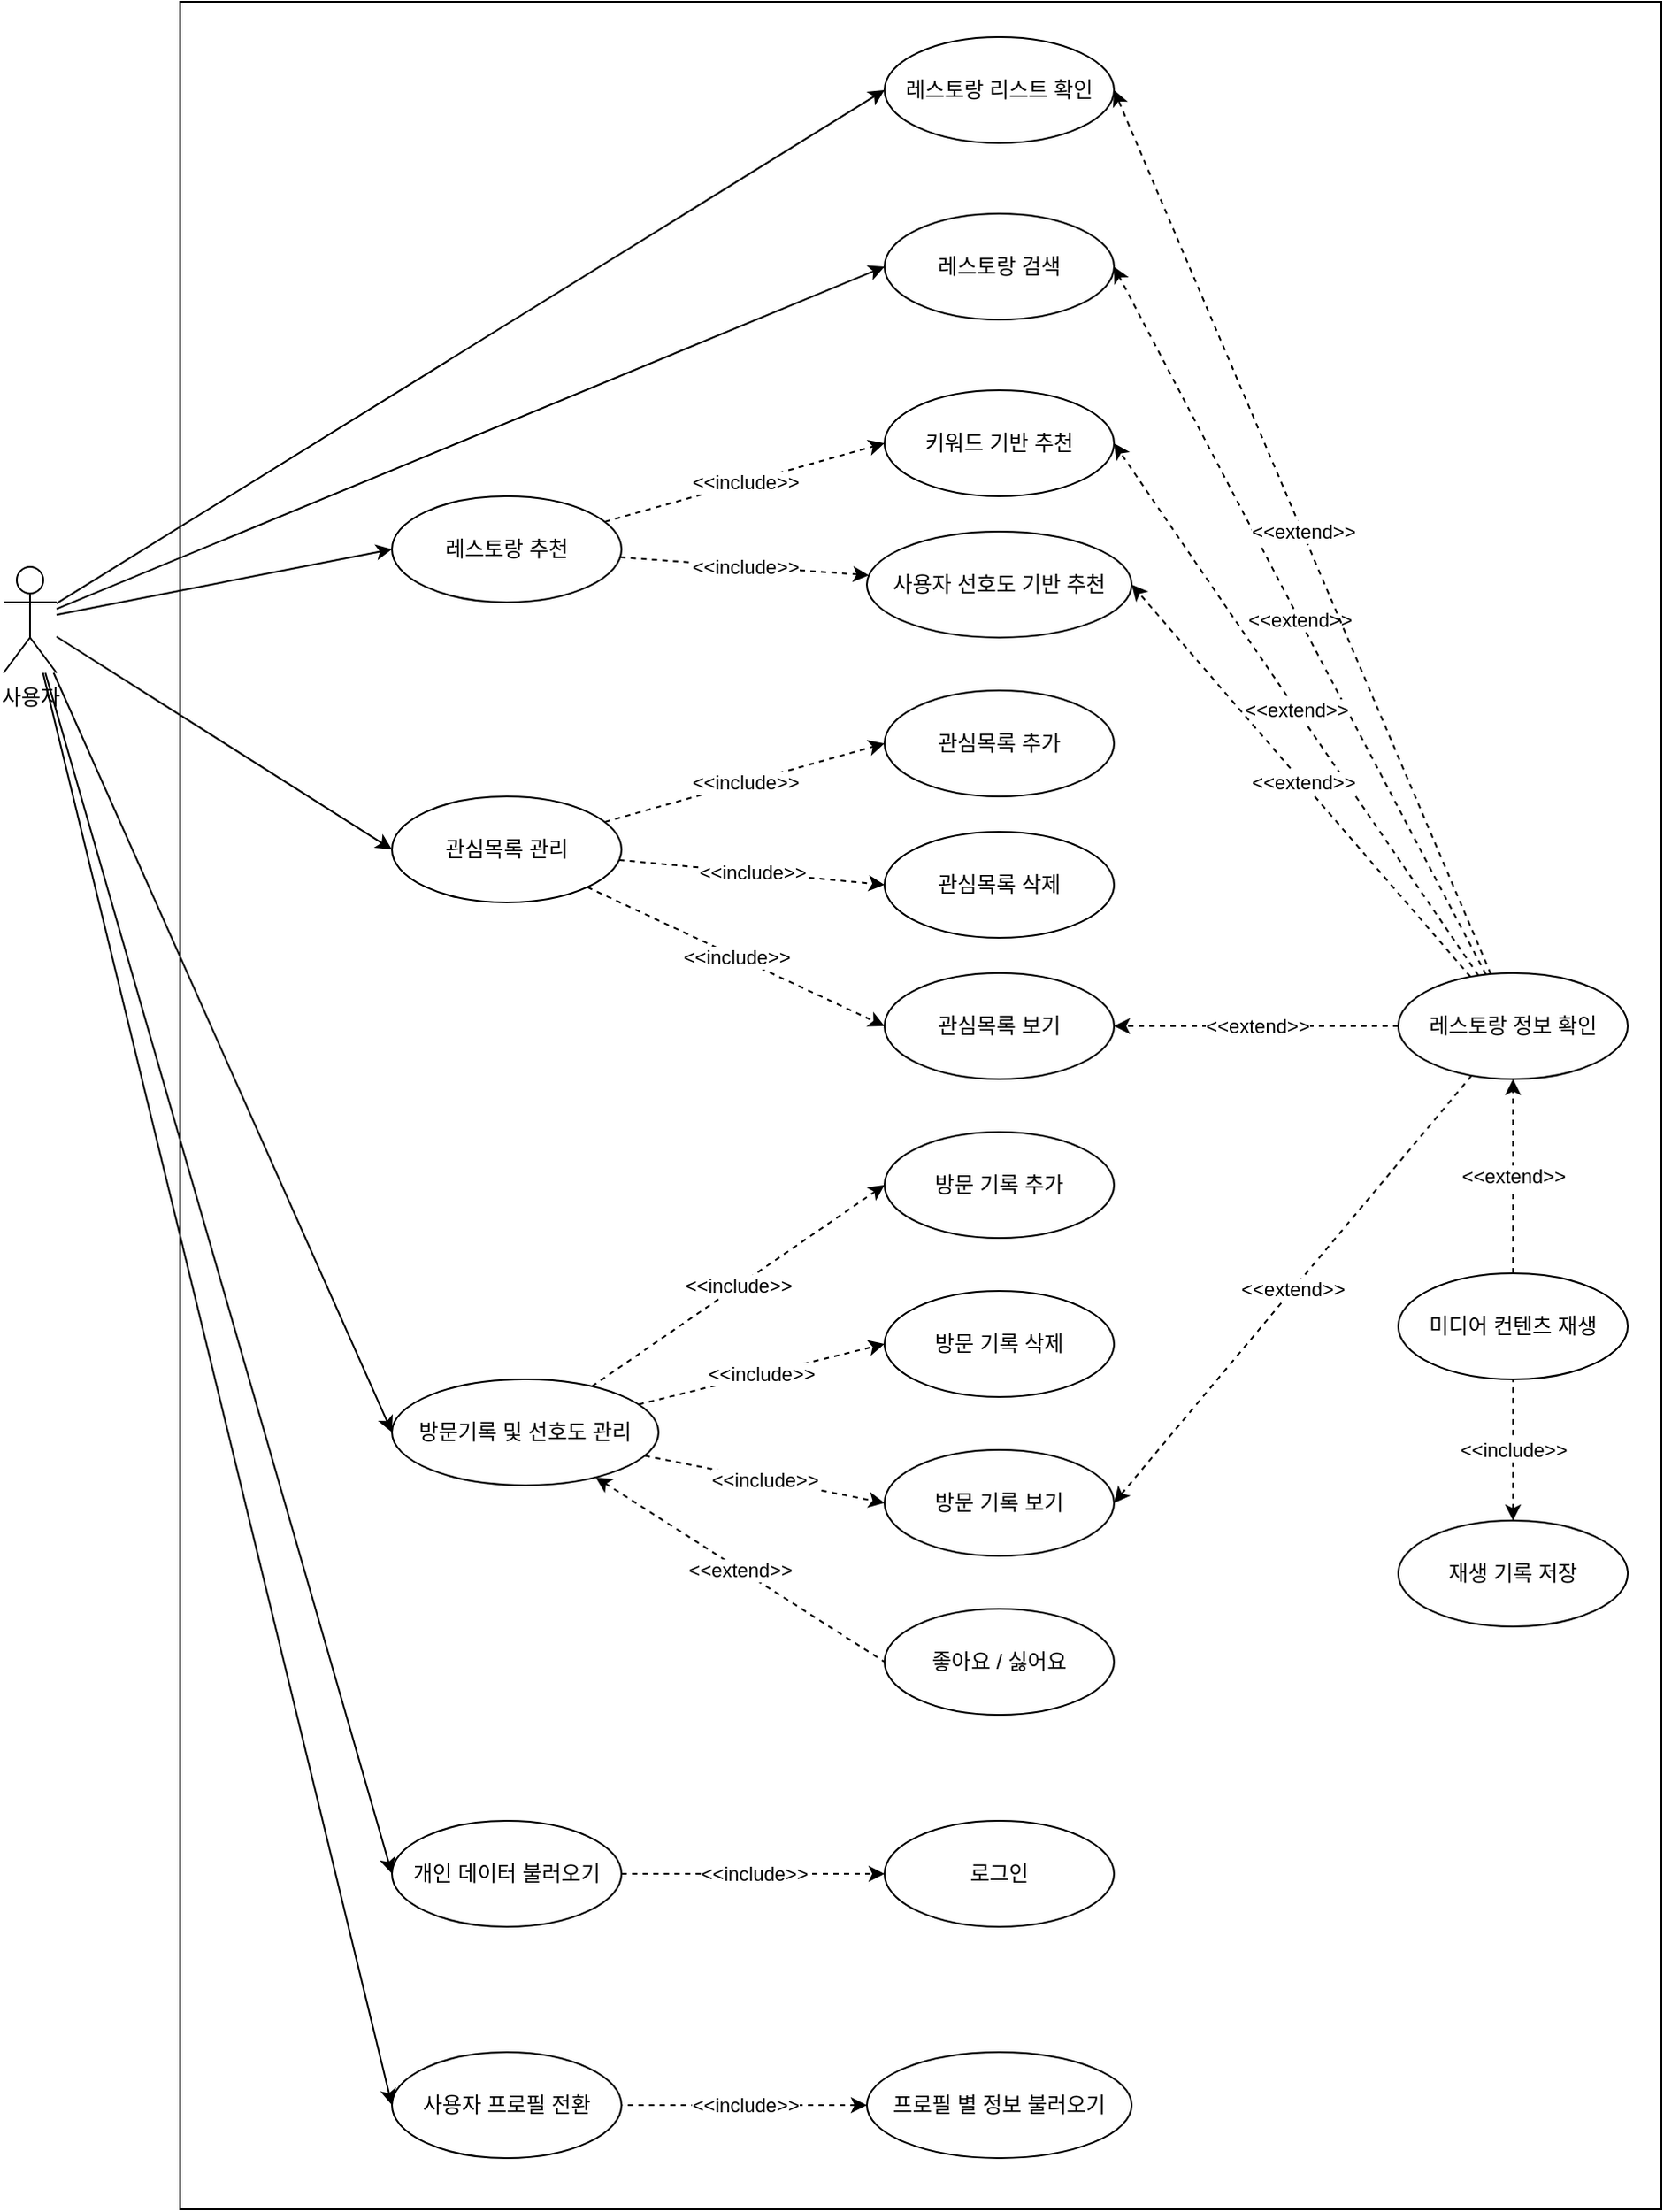 <mxfile version="24.8.3">
  <diagram name="페이지-1" id="tYAYw7bZhUkZVnhBotZr">
    <mxGraphModel dx="2963" dy="1629" grid="1" gridSize="10" guides="1" tooltips="1" connect="1" arrows="1" fold="1" page="1" pageScale="1" pageWidth="827" pageHeight="1169" math="0" shadow="0">
      <root>
        <mxCell id="0" />
        <mxCell id="1" parent="0" />
        <mxCell id="xM9EX0mC2QQyahu_kBzQ-100" value="" style="rounded=0;whiteSpace=wrap;html=1;" vertex="1" parent="1">
          <mxGeometry x="111" y="10" width="839" height="1250" as="geometry" />
        </mxCell>
        <mxCell id="xM9EX0mC2QQyahu_kBzQ-1" value="레스토랑 검색" style="ellipse;whiteSpace=wrap;html=1;" vertex="1" parent="1">
          <mxGeometry x="510" y="130" width="130" height="60" as="geometry" />
        </mxCell>
        <mxCell id="xM9EX0mC2QQyahu_kBzQ-2" value="레스토랑 리스트 확인" style="ellipse;whiteSpace=wrap;html=1;" vertex="1" parent="1">
          <mxGeometry x="510" y="30" width="130" height="60" as="geometry" />
        </mxCell>
        <mxCell id="xM9EX0mC2QQyahu_kBzQ-72" value="&amp;lt;&amp;lt;extend&amp;gt;&amp;gt;" style="rounded=0;orthogonalLoop=1;jettySize=auto;html=1;entryX=1;entryY=0.5;entryDx=0;entryDy=0;dashed=1;" edge="1" parent="1" source="xM9EX0mC2QQyahu_kBzQ-3" target="xM9EX0mC2QQyahu_kBzQ-35">
          <mxGeometry relative="1" as="geometry" />
        </mxCell>
        <mxCell id="xM9EX0mC2QQyahu_kBzQ-73" value="&amp;lt;&amp;lt;extend&amp;gt;&amp;gt;" style="rounded=0;orthogonalLoop=1;jettySize=auto;html=1;entryX=1;entryY=0.5;entryDx=0;entryDy=0;dashed=1;" edge="1" parent="1" source="xM9EX0mC2QQyahu_kBzQ-3" target="xM9EX0mC2QQyahu_kBzQ-1">
          <mxGeometry relative="1" as="geometry" />
        </mxCell>
        <mxCell id="xM9EX0mC2QQyahu_kBzQ-74" value="&amp;lt;&amp;lt;extend&amp;gt;&amp;gt;" style="rounded=0;orthogonalLoop=1;jettySize=auto;html=1;entryX=1;entryY=0.5;entryDx=0;entryDy=0;dashed=1;" edge="1" parent="1" source="xM9EX0mC2QQyahu_kBzQ-3" target="xM9EX0mC2QQyahu_kBzQ-4">
          <mxGeometry relative="1" as="geometry" />
        </mxCell>
        <mxCell id="xM9EX0mC2QQyahu_kBzQ-75" style="rounded=0;orthogonalLoop=1;jettySize=auto;html=1;entryX=1;entryY=0.5;entryDx=0;entryDy=0;dashed=1;" edge="1" parent="1" source="xM9EX0mC2QQyahu_kBzQ-3" target="xM9EX0mC2QQyahu_kBzQ-19">
          <mxGeometry relative="1" as="geometry" />
        </mxCell>
        <mxCell id="xM9EX0mC2QQyahu_kBzQ-76" value="&amp;lt;&amp;lt;extend&amp;gt;&amp;gt;" style="edgeLabel;html=1;align=center;verticalAlign=middle;resizable=0;points=[];" vertex="1" connectable="0" parent="xM9EX0mC2QQyahu_kBzQ-75">
          <mxGeometry x="-0.006" relative="1" as="geometry">
            <mxPoint as="offset" />
          </mxGeometry>
        </mxCell>
        <mxCell id="xM9EX0mC2QQyahu_kBzQ-77" value="&amp;lt;&amp;lt;extend&amp;gt;&amp;gt;" style="edgeStyle=orthogonalEdgeStyle;rounded=0;orthogonalLoop=1;jettySize=auto;html=1;entryX=1;entryY=0.5;entryDx=0;entryDy=0;dashed=1;" edge="1" parent="1" source="xM9EX0mC2QQyahu_kBzQ-3" target="xM9EX0mC2QQyahu_kBzQ-12">
          <mxGeometry relative="1" as="geometry" />
        </mxCell>
        <mxCell id="xM9EX0mC2QQyahu_kBzQ-78" value="&amp;lt;&amp;lt;extend&amp;gt;&amp;gt;" style="rounded=0;orthogonalLoop=1;jettySize=auto;html=1;entryX=1;entryY=0.5;entryDx=0;entryDy=0;dashed=1;" edge="1" parent="1" source="xM9EX0mC2QQyahu_kBzQ-3" target="xM9EX0mC2QQyahu_kBzQ-2">
          <mxGeometry relative="1" as="geometry" />
        </mxCell>
        <mxCell id="xM9EX0mC2QQyahu_kBzQ-3" value="레스토랑 정보 확인" style="ellipse;whiteSpace=wrap;html=1;" vertex="1" parent="1">
          <mxGeometry x="801" y="560" width="130" height="60" as="geometry" />
        </mxCell>
        <mxCell id="xM9EX0mC2QQyahu_kBzQ-4" value="키워드 기반 추천" style="ellipse;whiteSpace=wrap;html=1;" vertex="1" parent="1">
          <mxGeometry x="510" y="230" width="130" height="60" as="geometry" />
        </mxCell>
        <mxCell id="xM9EX0mC2QQyahu_kBzQ-65" value="&amp;lt;&amp;lt;include&amp;gt;&amp;gt;" style="rounded=0;orthogonalLoop=1;jettySize=auto;html=1;entryX=0;entryY=0.5;entryDx=0;entryDy=0;dashed=1;" edge="1" parent="1" source="xM9EX0mC2QQyahu_kBzQ-5" target="xM9EX0mC2QQyahu_kBzQ-10">
          <mxGeometry relative="1" as="geometry" />
        </mxCell>
        <mxCell id="xM9EX0mC2QQyahu_kBzQ-66" value="&amp;lt;&amp;lt;include&amp;gt;&amp;gt;" style="rounded=0;orthogonalLoop=1;jettySize=auto;html=1;entryX=0;entryY=0.5;entryDx=0;entryDy=0;dashed=1;" edge="1" parent="1" source="xM9EX0mC2QQyahu_kBzQ-5" target="xM9EX0mC2QQyahu_kBzQ-11">
          <mxGeometry relative="1" as="geometry" />
        </mxCell>
        <mxCell id="xM9EX0mC2QQyahu_kBzQ-67" value="&amp;lt;&amp;lt;include&amp;gt;&amp;gt;" style="rounded=0;orthogonalLoop=1;jettySize=auto;html=1;entryX=0;entryY=0.5;entryDx=0;entryDy=0;dashed=1;" edge="1" parent="1" source="xM9EX0mC2QQyahu_kBzQ-5" target="xM9EX0mC2QQyahu_kBzQ-12">
          <mxGeometry relative="1" as="geometry" />
        </mxCell>
        <mxCell id="xM9EX0mC2QQyahu_kBzQ-5" value="관심목록 관리" style="ellipse;whiteSpace=wrap;html=1;" vertex="1" parent="1">
          <mxGeometry x="231" y="460" width="130" height="60" as="geometry" />
        </mxCell>
        <mxCell id="xM9EX0mC2QQyahu_kBzQ-53" value="&amp;lt;&amp;lt;include&amp;gt;&amp;gt;" style="rounded=0;orthogonalLoop=1;jettySize=auto;html=1;entryX=0;entryY=0.5;entryDx=0;entryDy=0;dashed=1;" edge="1" parent="1" source="xM9EX0mC2QQyahu_kBzQ-6" target="xM9EX0mC2QQyahu_kBzQ-33">
          <mxGeometry relative="1" as="geometry" />
        </mxCell>
        <mxCell id="xM9EX0mC2QQyahu_kBzQ-54" value="&amp;lt;&amp;lt;include&amp;gt;&amp;gt;" style="rounded=0;orthogonalLoop=1;jettySize=auto;html=1;entryX=0;entryY=0.5;entryDx=0;entryDy=0;dashed=1;" edge="1" parent="1" source="xM9EX0mC2QQyahu_kBzQ-6" target="xM9EX0mC2QQyahu_kBzQ-34">
          <mxGeometry relative="1" as="geometry" />
        </mxCell>
        <mxCell id="xM9EX0mC2QQyahu_kBzQ-55" value="&amp;lt;&amp;lt;include&amp;gt;&amp;gt;" style="rounded=0;orthogonalLoop=1;jettySize=auto;html=1;entryX=0;entryY=0.5;entryDx=0;entryDy=0;dashed=1;" edge="1" parent="1" source="xM9EX0mC2QQyahu_kBzQ-6" target="xM9EX0mC2QQyahu_kBzQ-35">
          <mxGeometry x="-0.004" relative="1" as="geometry">
            <mxPoint as="offset" />
          </mxGeometry>
        </mxCell>
        <mxCell id="xM9EX0mC2QQyahu_kBzQ-56" value="&amp;lt;&amp;lt;extend&amp;gt;&amp;gt;" style="rounded=0;orthogonalLoop=1;jettySize=auto;html=1;entryX=0;entryY=0.5;entryDx=0;entryDy=0;dashed=1;startArrow=classic;startFill=1;endArrow=none;endFill=0;" edge="1" parent="1" source="xM9EX0mC2QQyahu_kBzQ-6" target="xM9EX0mC2QQyahu_kBzQ-36">
          <mxGeometry relative="1" as="geometry" />
        </mxCell>
        <mxCell id="xM9EX0mC2QQyahu_kBzQ-6" value="방문기록 및 선호도 관리" style="ellipse;whiteSpace=wrap;html=1;" vertex="1" parent="1">
          <mxGeometry x="231" y="790" width="151" height="60" as="geometry" />
        </mxCell>
        <mxCell id="xM9EX0mC2QQyahu_kBzQ-8" value="로그인" style="ellipse;whiteSpace=wrap;html=1;" vertex="1" parent="1">
          <mxGeometry x="510" y="1040" width="130" height="60" as="geometry" />
        </mxCell>
        <mxCell id="xM9EX0mC2QQyahu_kBzQ-9" value="사용자 프로필 전환" style="ellipse;whiteSpace=wrap;html=1;" vertex="1" parent="1">
          <mxGeometry x="231" y="1171" width="130" height="60" as="geometry" />
        </mxCell>
        <mxCell id="xM9EX0mC2QQyahu_kBzQ-10" value="관심목록 추가" style="ellipse;whiteSpace=wrap;html=1;" vertex="1" parent="1">
          <mxGeometry x="510" y="400" width="130" height="60" as="geometry" />
        </mxCell>
        <mxCell id="xM9EX0mC2QQyahu_kBzQ-11" value="관심목록 삭제" style="ellipse;whiteSpace=wrap;html=1;" vertex="1" parent="1">
          <mxGeometry x="510" y="480" width="130" height="60" as="geometry" />
        </mxCell>
        <mxCell id="xM9EX0mC2QQyahu_kBzQ-12" value="관심목록 보기" style="ellipse;whiteSpace=wrap;html=1;" vertex="1" parent="1">
          <mxGeometry x="510" y="560" width="130" height="60" as="geometry" />
        </mxCell>
        <mxCell id="xM9EX0mC2QQyahu_kBzQ-69" value="&amp;lt;&amp;lt;include&amp;gt;&amp;gt;" style="rounded=0;orthogonalLoop=1;jettySize=auto;html=1;entryX=0;entryY=0.5;entryDx=0;entryDy=0;dashed=1;" edge="1" parent="1" source="xM9EX0mC2QQyahu_kBzQ-18" target="xM9EX0mC2QQyahu_kBzQ-4">
          <mxGeometry relative="1" as="geometry" />
        </mxCell>
        <mxCell id="xM9EX0mC2QQyahu_kBzQ-70" value="&amp;lt;&amp;lt;include&amp;gt;&amp;gt;" style="rounded=0;orthogonalLoop=1;jettySize=auto;html=1;dashed=1;" edge="1" parent="1" source="xM9EX0mC2QQyahu_kBzQ-18" target="xM9EX0mC2QQyahu_kBzQ-19">
          <mxGeometry relative="1" as="geometry" />
        </mxCell>
        <mxCell id="xM9EX0mC2QQyahu_kBzQ-18" value="레스토랑 추천" style="ellipse;whiteSpace=wrap;html=1;" vertex="1" parent="1">
          <mxGeometry x="231" y="290" width="130" height="60" as="geometry" />
        </mxCell>
        <mxCell id="xM9EX0mC2QQyahu_kBzQ-19" value="사용자 선호도 기반 추천" style="ellipse;whiteSpace=wrap;html=1;" vertex="1" parent="1">
          <mxGeometry x="500" y="310" width="150" height="60" as="geometry" />
        </mxCell>
        <mxCell id="xM9EX0mC2QQyahu_kBzQ-33" value="방문 기록 추가" style="ellipse;whiteSpace=wrap;html=1;" vertex="1" parent="1">
          <mxGeometry x="510" y="650" width="130" height="60" as="geometry" />
        </mxCell>
        <mxCell id="xM9EX0mC2QQyahu_kBzQ-34" value="방문 기록 삭제" style="ellipse;whiteSpace=wrap;html=1;" vertex="1" parent="1">
          <mxGeometry x="510" y="740" width="130" height="60" as="geometry" />
        </mxCell>
        <mxCell id="xM9EX0mC2QQyahu_kBzQ-35" value="방문 기록 보기" style="ellipse;whiteSpace=wrap;html=1;" vertex="1" parent="1">
          <mxGeometry x="510" y="830" width="130" height="60" as="geometry" />
        </mxCell>
        <mxCell id="xM9EX0mC2QQyahu_kBzQ-36" value="좋아요 / 싫어요" style="ellipse;whiteSpace=wrap;html=1;" vertex="1" parent="1">
          <mxGeometry x="510" y="920" width="130" height="60" as="geometry" />
        </mxCell>
        <mxCell id="xM9EX0mC2QQyahu_kBzQ-45" value="&amp;lt;&amp;lt;include&amp;gt;&amp;gt;" style="edgeStyle=orthogonalEdgeStyle;rounded=0;orthogonalLoop=1;jettySize=auto;html=1;entryX=0;entryY=0.5;entryDx=0;entryDy=0;dashed=1;" edge="1" parent="1" source="xM9EX0mC2QQyahu_kBzQ-43" target="xM9EX0mC2QQyahu_kBzQ-8">
          <mxGeometry relative="1" as="geometry" />
        </mxCell>
        <mxCell id="xM9EX0mC2QQyahu_kBzQ-43" value="개인 데이터 불러오기" style="ellipse;whiteSpace=wrap;html=1;" vertex="1" parent="1">
          <mxGeometry x="231" y="1040" width="130" height="60" as="geometry" />
        </mxCell>
        <mxCell id="xM9EX0mC2QQyahu_kBzQ-59" style="rounded=0;orthogonalLoop=1;jettySize=auto;html=1;entryX=0;entryY=0.5;entryDx=0;entryDy=0;" edge="1" parent="1" source="xM9EX0mC2QQyahu_kBzQ-58" target="xM9EX0mC2QQyahu_kBzQ-1">
          <mxGeometry relative="1" as="geometry" />
        </mxCell>
        <mxCell id="xM9EX0mC2QQyahu_kBzQ-60" style="rounded=0;orthogonalLoop=1;jettySize=auto;html=1;entryX=0;entryY=0.5;entryDx=0;entryDy=0;" edge="1" parent="1" source="xM9EX0mC2QQyahu_kBzQ-58" target="xM9EX0mC2QQyahu_kBzQ-6">
          <mxGeometry relative="1" as="geometry" />
        </mxCell>
        <mxCell id="xM9EX0mC2QQyahu_kBzQ-68" style="rounded=0;orthogonalLoop=1;jettySize=auto;html=1;entryX=0;entryY=0.5;entryDx=0;entryDy=0;" edge="1" parent="1" source="xM9EX0mC2QQyahu_kBzQ-58" target="xM9EX0mC2QQyahu_kBzQ-5">
          <mxGeometry relative="1" as="geometry" />
        </mxCell>
        <mxCell id="xM9EX0mC2QQyahu_kBzQ-71" style="rounded=0;orthogonalLoop=1;jettySize=auto;html=1;entryX=0;entryY=0.5;entryDx=0;entryDy=0;" edge="1" parent="1" source="xM9EX0mC2QQyahu_kBzQ-58" target="xM9EX0mC2QQyahu_kBzQ-18">
          <mxGeometry relative="1" as="geometry" />
        </mxCell>
        <mxCell id="xM9EX0mC2QQyahu_kBzQ-79" style="rounded=0;orthogonalLoop=1;jettySize=auto;html=1;entryX=0;entryY=0.5;entryDx=0;entryDy=0;" edge="1" parent="1" source="xM9EX0mC2QQyahu_kBzQ-58" target="xM9EX0mC2QQyahu_kBzQ-2">
          <mxGeometry relative="1" as="geometry" />
        </mxCell>
        <mxCell id="xM9EX0mC2QQyahu_kBzQ-80" style="rounded=0;orthogonalLoop=1;jettySize=auto;html=1;entryX=0;entryY=0.5;entryDx=0;entryDy=0;" edge="1" parent="1" source="xM9EX0mC2QQyahu_kBzQ-58" target="xM9EX0mC2QQyahu_kBzQ-43">
          <mxGeometry relative="1" as="geometry" />
        </mxCell>
        <mxCell id="xM9EX0mC2QQyahu_kBzQ-81" style="rounded=0;orthogonalLoop=1;jettySize=auto;html=1;entryX=0;entryY=0.5;entryDx=0;entryDy=0;" edge="1" parent="1" source="xM9EX0mC2QQyahu_kBzQ-58" target="xM9EX0mC2QQyahu_kBzQ-9">
          <mxGeometry relative="1" as="geometry" />
        </mxCell>
        <mxCell id="xM9EX0mC2QQyahu_kBzQ-58" value="사용자" style="shape=umlActor;verticalLabelPosition=bottom;verticalAlign=top;html=1;outlineConnect=0;" vertex="1" parent="1">
          <mxGeometry x="11" y="330" width="30" height="60" as="geometry" />
        </mxCell>
        <mxCell id="xM9EX0mC2QQyahu_kBzQ-85" value="&amp;lt;&amp;lt;extend&amp;gt;&amp;gt;" style="rounded=0;orthogonalLoop=1;jettySize=auto;html=1;entryX=0.5;entryY=1;entryDx=0;entryDy=0;dashed=1;" edge="1" parent="1" source="xM9EX0mC2QQyahu_kBzQ-82" target="xM9EX0mC2QQyahu_kBzQ-3">
          <mxGeometry relative="1" as="geometry" />
        </mxCell>
        <mxCell id="xM9EX0mC2QQyahu_kBzQ-82" value="미디어 컨텐츠 재생" style="ellipse;whiteSpace=wrap;html=1;" vertex="1" parent="1">
          <mxGeometry x="801" y="730.0" width="130" height="60" as="geometry" />
        </mxCell>
        <mxCell id="xM9EX0mC2QQyahu_kBzQ-89" value="&amp;lt;&amp;lt;include&amp;gt;&amp;gt;" style="rounded=0;orthogonalLoop=1;jettySize=auto;html=1;entryX=0.5;entryY=1;entryDx=0;entryDy=0;dashed=1;endArrow=none;endFill=0;startArrow=classic;startFill=1;exitX=0.5;exitY=0;exitDx=0;exitDy=0;" edge="1" parent="1" source="xM9EX0mC2QQyahu_kBzQ-86" target="xM9EX0mC2QQyahu_kBzQ-82">
          <mxGeometry relative="1" as="geometry">
            <mxPoint x="830.795" y="861.089" as="sourcePoint" />
          </mxGeometry>
        </mxCell>
        <mxCell id="xM9EX0mC2QQyahu_kBzQ-86" value="재생 기록 저장" style="ellipse;whiteSpace=wrap;html=1;" vertex="1" parent="1">
          <mxGeometry x="801" y="870" width="130" height="60" as="geometry" />
        </mxCell>
        <mxCell id="xM9EX0mC2QQyahu_kBzQ-87" style="edgeStyle=orthogonalEdgeStyle;rounded=0;orthogonalLoop=1;jettySize=auto;html=1;exitX=0.5;exitY=1;exitDx=0;exitDy=0;" edge="1" parent="1">
          <mxGeometry relative="1" as="geometry">
            <mxPoint x="806" y="918.82" as="sourcePoint" />
            <mxPoint x="806" y="918.82" as="targetPoint" />
          </mxGeometry>
        </mxCell>
        <mxCell id="xM9EX0mC2QQyahu_kBzQ-97" value="&amp;lt;&amp;lt;include&amp;gt;&amp;gt;" style="edgeStyle=orthogonalEdgeStyle;rounded=0;orthogonalLoop=1;jettySize=auto;html=1;entryX=1;entryY=0.5;entryDx=0;entryDy=0;startArrow=classic;startFill=1;endArrow=none;endFill=0;dashed=1;" edge="1" parent="1" source="xM9EX0mC2QQyahu_kBzQ-96" target="xM9EX0mC2QQyahu_kBzQ-9">
          <mxGeometry relative="1" as="geometry" />
        </mxCell>
        <mxCell id="xM9EX0mC2QQyahu_kBzQ-96" value="프로필 별 정보 불러오기" style="ellipse;whiteSpace=wrap;html=1;" vertex="1" parent="1">
          <mxGeometry x="500" y="1171" width="150" height="60" as="geometry" />
        </mxCell>
      </root>
    </mxGraphModel>
  </diagram>
</mxfile>
